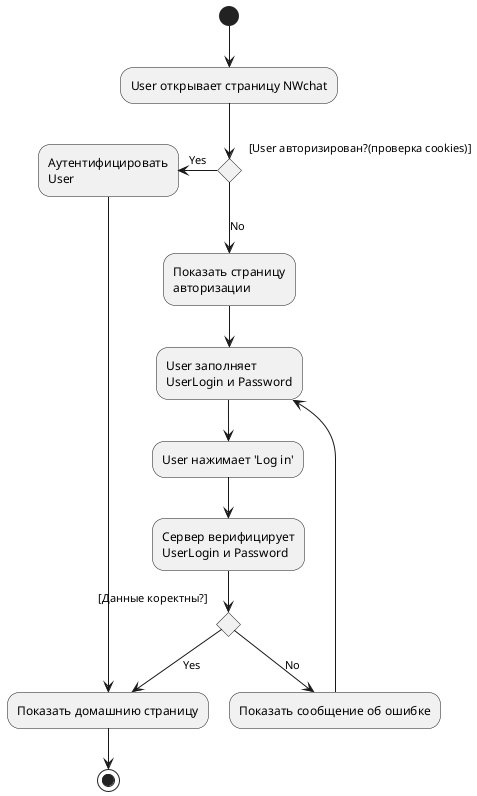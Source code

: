 @startuml

(*) --> "User открывает страницу NWchat" as init
if "[User авторизирован?(проверка cookies)]" then
  -left->[Yes] "Аутентифицировать
                           User"
  --> "Показать домашнию страницу" as home
  --> (*)
  else
    -->[No] "Показать страницу
    авторизации"
   --> "User заполняет
    UserLogin и Password" as fills
   --> "User нажимает 'Log in'"
   --> "Сервер верифицирует
    UserLogin и Password"
   if "[Данные коректны?]" then
    -->[Yes] home
   else
    -->[No] "Показать сообщение об ошибке"
    -->fills
endif
@enduml